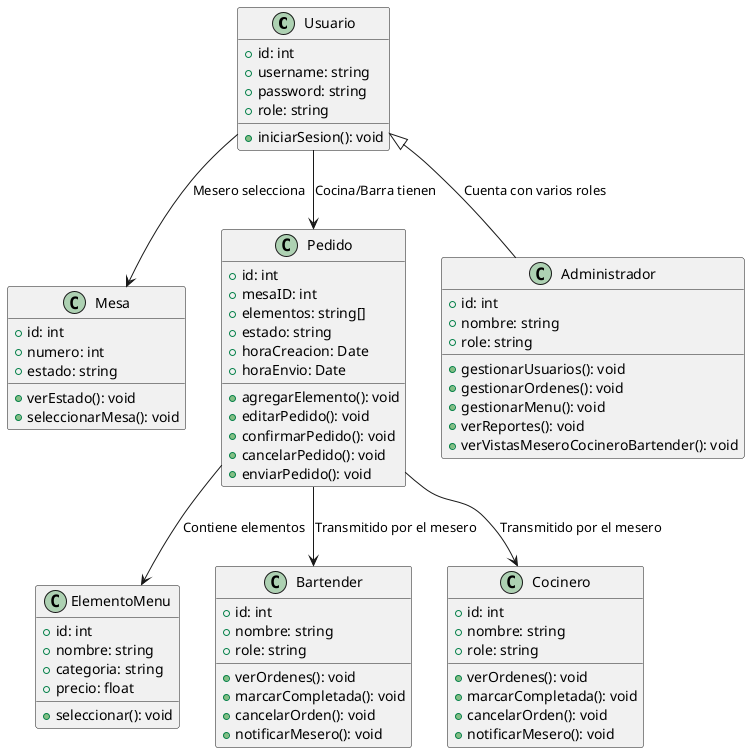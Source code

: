 @startuml clases

class Usuario {
    +id: int
    +username: string
    +password: string
    +role: string
    +iniciarSesion(): void
}

class Mesa {
    +id: int
    +numero: int
    +estado: string
    +verEstado(): void
    +seleccionarMesa(): void
}

class Pedido {
    +id: int
    +mesaID: int
    +elementos: string[]
    +estado: string
    +horaCreacion: Date
    +horaEnvio: Date
    +agregarElemento(): void
    +editarPedido(): void
    +confirmarPedido(): void
    +cancelarPedido(): void
    +enviarPedido(): void
}

class ElementoMenu {
    +id: int
    +nombre: string
    +categoria: string
    +precio: float
    +seleccionar(): void
}

class Bartender {
    +id: int
    +nombre: string
    +role: string
    +verOrdenes(): void
    +marcarCompletada(): void
    +cancelarOrden(): void
    +notificarMesero(): void
}

class Cocinero {
    +id: int
    +nombre: string
    +role: string
    +verOrdenes(): void
    +marcarCompletada(): void
    +cancelarOrden(): void
    +notificarMesero(): void
}

class Administrador {
    +id: int
    +nombre: string
    +role: string
    +gestionarUsuarios(): void
    +gestionarOrdenes(): void
    +gestionarMenu(): void
    +verReportes(): void
    +verVistasMeseroCocineroBartender(): void
}

Usuario --> Mesa: Mesero selecciona
Usuario --> Pedido: Cocina/Barra tienen
Pedido --> ElementoMenu: Contiene elementos
Pedido --> Cocinero: Transmitido por el mesero
Pedido --> Bartender: Transmitido por el mesero
Usuario <|-- Administrador: Cuenta con varios roles

@enduml
